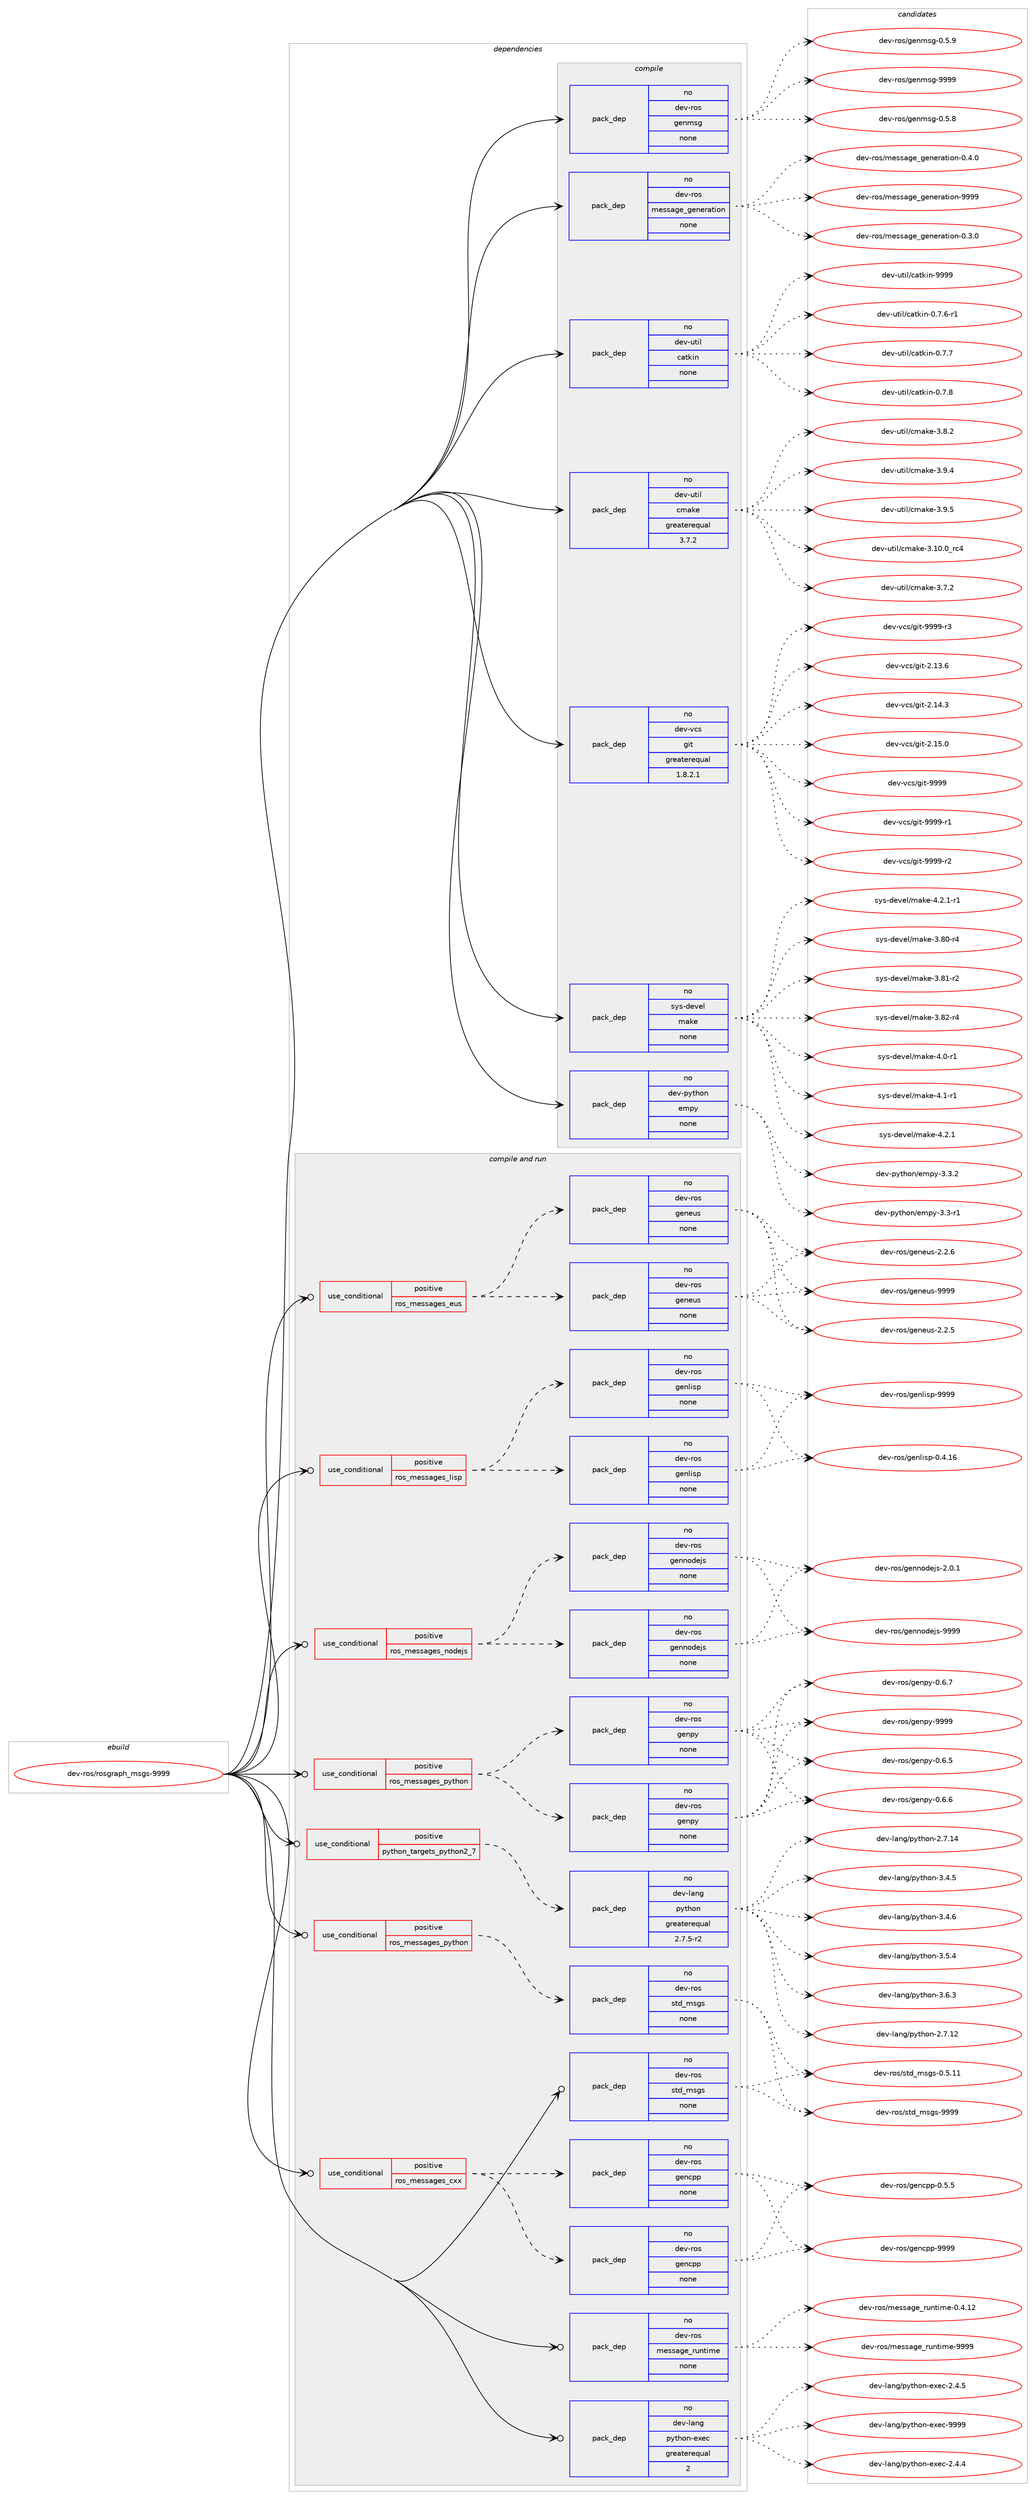 digraph prolog {

# *************
# Graph options
# *************

newrank=true;
concentrate=true;
compound=true;
graph [rankdir=LR,fontname=Helvetica,fontsize=10,ranksep=1.5];#, ranksep=2.5, nodesep=0.2];
edge  [arrowhead=vee];
node  [fontname=Helvetica,fontsize=10];

# **********
# The ebuild
# **********

subgraph cluster_leftcol {
color=gray;
rank=same;
label=<<i>ebuild</i>>;
id [label="dev-ros/rosgraph_msgs-9999", color=red, width=4, href="../dev-ros/rosgraph_msgs-9999.svg"];
}

# ****************
# The dependencies
# ****************

subgraph cluster_midcol {
color=gray;
label=<<i>dependencies</i>>;
subgraph cluster_compile {
fillcolor="#eeeeee";
style=filled;
label=<<i>compile</i>>;
subgraph pack159233 {
dependency209862 [label=<<TABLE BORDER="0" CELLBORDER="1" CELLSPACING="0" CELLPADDING="4" WIDTH="220"><TR><TD ROWSPAN="6" CELLPADDING="30">pack_dep</TD></TR><TR><TD WIDTH="110">no</TD></TR><TR><TD>dev-python</TD></TR><TR><TD>empy</TD></TR><TR><TD>none</TD></TR><TR><TD></TD></TR></TABLE>>, shape=none, color=blue];
}
id:e -> dependency209862:w [weight=20,style="solid",arrowhead="vee"];
subgraph pack159234 {
dependency209863 [label=<<TABLE BORDER="0" CELLBORDER="1" CELLSPACING="0" CELLPADDING="4" WIDTH="220"><TR><TD ROWSPAN="6" CELLPADDING="30">pack_dep</TD></TR><TR><TD WIDTH="110">no</TD></TR><TR><TD>dev-ros</TD></TR><TR><TD>genmsg</TD></TR><TR><TD>none</TD></TR><TR><TD></TD></TR></TABLE>>, shape=none, color=blue];
}
id:e -> dependency209863:w [weight=20,style="solid",arrowhead="vee"];
subgraph pack159235 {
dependency209864 [label=<<TABLE BORDER="0" CELLBORDER="1" CELLSPACING="0" CELLPADDING="4" WIDTH="220"><TR><TD ROWSPAN="6" CELLPADDING="30">pack_dep</TD></TR><TR><TD WIDTH="110">no</TD></TR><TR><TD>dev-ros</TD></TR><TR><TD>message_generation</TD></TR><TR><TD>none</TD></TR><TR><TD></TD></TR></TABLE>>, shape=none, color=blue];
}
id:e -> dependency209864:w [weight=20,style="solid",arrowhead="vee"];
subgraph pack159236 {
dependency209865 [label=<<TABLE BORDER="0" CELLBORDER="1" CELLSPACING="0" CELLPADDING="4" WIDTH="220"><TR><TD ROWSPAN="6" CELLPADDING="30">pack_dep</TD></TR><TR><TD WIDTH="110">no</TD></TR><TR><TD>dev-util</TD></TR><TR><TD>catkin</TD></TR><TR><TD>none</TD></TR><TR><TD></TD></TR></TABLE>>, shape=none, color=blue];
}
id:e -> dependency209865:w [weight=20,style="solid",arrowhead="vee"];
subgraph pack159237 {
dependency209866 [label=<<TABLE BORDER="0" CELLBORDER="1" CELLSPACING="0" CELLPADDING="4" WIDTH="220"><TR><TD ROWSPAN="6" CELLPADDING="30">pack_dep</TD></TR><TR><TD WIDTH="110">no</TD></TR><TR><TD>dev-util</TD></TR><TR><TD>cmake</TD></TR><TR><TD>greaterequal</TD></TR><TR><TD>3.7.2</TD></TR></TABLE>>, shape=none, color=blue];
}
id:e -> dependency209866:w [weight=20,style="solid",arrowhead="vee"];
subgraph pack159238 {
dependency209867 [label=<<TABLE BORDER="0" CELLBORDER="1" CELLSPACING="0" CELLPADDING="4" WIDTH="220"><TR><TD ROWSPAN="6" CELLPADDING="30">pack_dep</TD></TR><TR><TD WIDTH="110">no</TD></TR><TR><TD>dev-vcs</TD></TR><TR><TD>git</TD></TR><TR><TD>greaterequal</TD></TR><TR><TD>1.8.2.1</TD></TR></TABLE>>, shape=none, color=blue];
}
id:e -> dependency209867:w [weight=20,style="solid",arrowhead="vee"];
subgraph pack159239 {
dependency209868 [label=<<TABLE BORDER="0" CELLBORDER="1" CELLSPACING="0" CELLPADDING="4" WIDTH="220"><TR><TD ROWSPAN="6" CELLPADDING="30">pack_dep</TD></TR><TR><TD WIDTH="110">no</TD></TR><TR><TD>sys-devel</TD></TR><TR><TD>make</TD></TR><TR><TD>none</TD></TR><TR><TD></TD></TR></TABLE>>, shape=none, color=blue];
}
id:e -> dependency209868:w [weight=20,style="solid",arrowhead="vee"];
}
subgraph cluster_compileandrun {
fillcolor="#eeeeee";
style=filled;
label=<<i>compile and run</i>>;
subgraph cond46642 {
dependency209869 [label=<<TABLE BORDER="0" CELLBORDER="1" CELLSPACING="0" CELLPADDING="4"><TR><TD ROWSPAN="3" CELLPADDING="10">use_conditional</TD></TR><TR><TD>positive</TD></TR><TR><TD>python_targets_python2_7</TD></TR></TABLE>>, shape=none, color=red];
subgraph pack159240 {
dependency209870 [label=<<TABLE BORDER="0" CELLBORDER="1" CELLSPACING="0" CELLPADDING="4" WIDTH="220"><TR><TD ROWSPAN="6" CELLPADDING="30">pack_dep</TD></TR><TR><TD WIDTH="110">no</TD></TR><TR><TD>dev-lang</TD></TR><TR><TD>python</TD></TR><TR><TD>greaterequal</TD></TR><TR><TD>2.7.5-r2</TD></TR></TABLE>>, shape=none, color=blue];
}
dependency209869:e -> dependency209870:w [weight=20,style="dashed",arrowhead="vee"];
}
id:e -> dependency209869:w [weight=20,style="solid",arrowhead="odotvee"];
subgraph cond46643 {
dependency209871 [label=<<TABLE BORDER="0" CELLBORDER="1" CELLSPACING="0" CELLPADDING="4"><TR><TD ROWSPAN="3" CELLPADDING="10">use_conditional</TD></TR><TR><TD>positive</TD></TR><TR><TD>ros_messages_cxx</TD></TR></TABLE>>, shape=none, color=red];
subgraph pack159241 {
dependency209872 [label=<<TABLE BORDER="0" CELLBORDER="1" CELLSPACING="0" CELLPADDING="4" WIDTH="220"><TR><TD ROWSPAN="6" CELLPADDING="30">pack_dep</TD></TR><TR><TD WIDTH="110">no</TD></TR><TR><TD>dev-ros</TD></TR><TR><TD>gencpp</TD></TR><TR><TD>none</TD></TR><TR><TD></TD></TR></TABLE>>, shape=none, color=blue];
}
dependency209871:e -> dependency209872:w [weight=20,style="dashed",arrowhead="vee"];
subgraph pack159242 {
dependency209873 [label=<<TABLE BORDER="0" CELLBORDER="1" CELLSPACING="0" CELLPADDING="4" WIDTH="220"><TR><TD ROWSPAN="6" CELLPADDING="30">pack_dep</TD></TR><TR><TD WIDTH="110">no</TD></TR><TR><TD>dev-ros</TD></TR><TR><TD>gencpp</TD></TR><TR><TD>none</TD></TR><TR><TD></TD></TR></TABLE>>, shape=none, color=blue];
}
dependency209871:e -> dependency209873:w [weight=20,style="dashed",arrowhead="vee"];
}
id:e -> dependency209871:w [weight=20,style="solid",arrowhead="odotvee"];
subgraph cond46644 {
dependency209874 [label=<<TABLE BORDER="0" CELLBORDER="1" CELLSPACING="0" CELLPADDING="4"><TR><TD ROWSPAN="3" CELLPADDING="10">use_conditional</TD></TR><TR><TD>positive</TD></TR><TR><TD>ros_messages_eus</TD></TR></TABLE>>, shape=none, color=red];
subgraph pack159243 {
dependency209875 [label=<<TABLE BORDER="0" CELLBORDER="1" CELLSPACING="0" CELLPADDING="4" WIDTH="220"><TR><TD ROWSPAN="6" CELLPADDING="30">pack_dep</TD></TR><TR><TD WIDTH="110">no</TD></TR><TR><TD>dev-ros</TD></TR><TR><TD>geneus</TD></TR><TR><TD>none</TD></TR><TR><TD></TD></TR></TABLE>>, shape=none, color=blue];
}
dependency209874:e -> dependency209875:w [weight=20,style="dashed",arrowhead="vee"];
subgraph pack159244 {
dependency209876 [label=<<TABLE BORDER="0" CELLBORDER="1" CELLSPACING="0" CELLPADDING="4" WIDTH="220"><TR><TD ROWSPAN="6" CELLPADDING="30">pack_dep</TD></TR><TR><TD WIDTH="110">no</TD></TR><TR><TD>dev-ros</TD></TR><TR><TD>geneus</TD></TR><TR><TD>none</TD></TR><TR><TD></TD></TR></TABLE>>, shape=none, color=blue];
}
dependency209874:e -> dependency209876:w [weight=20,style="dashed",arrowhead="vee"];
}
id:e -> dependency209874:w [weight=20,style="solid",arrowhead="odotvee"];
subgraph cond46645 {
dependency209877 [label=<<TABLE BORDER="0" CELLBORDER="1" CELLSPACING="0" CELLPADDING="4"><TR><TD ROWSPAN="3" CELLPADDING="10">use_conditional</TD></TR><TR><TD>positive</TD></TR><TR><TD>ros_messages_lisp</TD></TR></TABLE>>, shape=none, color=red];
subgraph pack159245 {
dependency209878 [label=<<TABLE BORDER="0" CELLBORDER="1" CELLSPACING="0" CELLPADDING="4" WIDTH="220"><TR><TD ROWSPAN="6" CELLPADDING="30">pack_dep</TD></TR><TR><TD WIDTH="110">no</TD></TR><TR><TD>dev-ros</TD></TR><TR><TD>genlisp</TD></TR><TR><TD>none</TD></TR><TR><TD></TD></TR></TABLE>>, shape=none, color=blue];
}
dependency209877:e -> dependency209878:w [weight=20,style="dashed",arrowhead="vee"];
subgraph pack159246 {
dependency209879 [label=<<TABLE BORDER="0" CELLBORDER="1" CELLSPACING="0" CELLPADDING="4" WIDTH="220"><TR><TD ROWSPAN="6" CELLPADDING="30">pack_dep</TD></TR><TR><TD WIDTH="110">no</TD></TR><TR><TD>dev-ros</TD></TR><TR><TD>genlisp</TD></TR><TR><TD>none</TD></TR><TR><TD></TD></TR></TABLE>>, shape=none, color=blue];
}
dependency209877:e -> dependency209879:w [weight=20,style="dashed",arrowhead="vee"];
}
id:e -> dependency209877:w [weight=20,style="solid",arrowhead="odotvee"];
subgraph cond46646 {
dependency209880 [label=<<TABLE BORDER="0" CELLBORDER="1" CELLSPACING="0" CELLPADDING="4"><TR><TD ROWSPAN="3" CELLPADDING="10">use_conditional</TD></TR><TR><TD>positive</TD></TR><TR><TD>ros_messages_nodejs</TD></TR></TABLE>>, shape=none, color=red];
subgraph pack159247 {
dependency209881 [label=<<TABLE BORDER="0" CELLBORDER="1" CELLSPACING="0" CELLPADDING="4" WIDTH="220"><TR><TD ROWSPAN="6" CELLPADDING="30">pack_dep</TD></TR><TR><TD WIDTH="110">no</TD></TR><TR><TD>dev-ros</TD></TR><TR><TD>gennodejs</TD></TR><TR><TD>none</TD></TR><TR><TD></TD></TR></TABLE>>, shape=none, color=blue];
}
dependency209880:e -> dependency209881:w [weight=20,style="dashed",arrowhead="vee"];
subgraph pack159248 {
dependency209882 [label=<<TABLE BORDER="0" CELLBORDER="1" CELLSPACING="0" CELLPADDING="4" WIDTH="220"><TR><TD ROWSPAN="6" CELLPADDING="30">pack_dep</TD></TR><TR><TD WIDTH="110">no</TD></TR><TR><TD>dev-ros</TD></TR><TR><TD>gennodejs</TD></TR><TR><TD>none</TD></TR><TR><TD></TD></TR></TABLE>>, shape=none, color=blue];
}
dependency209880:e -> dependency209882:w [weight=20,style="dashed",arrowhead="vee"];
}
id:e -> dependency209880:w [weight=20,style="solid",arrowhead="odotvee"];
subgraph cond46647 {
dependency209883 [label=<<TABLE BORDER="0" CELLBORDER="1" CELLSPACING="0" CELLPADDING="4"><TR><TD ROWSPAN="3" CELLPADDING="10">use_conditional</TD></TR><TR><TD>positive</TD></TR><TR><TD>ros_messages_python</TD></TR></TABLE>>, shape=none, color=red];
subgraph pack159249 {
dependency209884 [label=<<TABLE BORDER="0" CELLBORDER="1" CELLSPACING="0" CELLPADDING="4" WIDTH="220"><TR><TD ROWSPAN="6" CELLPADDING="30">pack_dep</TD></TR><TR><TD WIDTH="110">no</TD></TR><TR><TD>dev-ros</TD></TR><TR><TD>genpy</TD></TR><TR><TD>none</TD></TR><TR><TD></TD></TR></TABLE>>, shape=none, color=blue];
}
dependency209883:e -> dependency209884:w [weight=20,style="dashed",arrowhead="vee"];
subgraph pack159250 {
dependency209885 [label=<<TABLE BORDER="0" CELLBORDER="1" CELLSPACING="0" CELLPADDING="4" WIDTH="220"><TR><TD ROWSPAN="6" CELLPADDING="30">pack_dep</TD></TR><TR><TD WIDTH="110">no</TD></TR><TR><TD>dev-ros</TD></TR><TR><TD>genpy</TD></TR><TR><TD>none</TD></TR><TR><TD></TD></TR></TABLE>>, shape=none, color=blue];
}
dependency209883:e -> dependency209885:w [weight=20,style="dashed",arrowhead="vee"];
}
id:e -> dependency209883:w [weight=20,style="solid",arrowhead="odotvee"];
subgraph cond46648 {
dependency209886 [label=<<TABLE BORDER="0" CELLBORDER="1" CELLSPACING="0" CELLPADDING="4"><TR><TD ROWSPAN="3" CELLPADDING="10">use_conditional</TD></TR><TR><TD>positive</TD></TR><TR><TD>ros_messages_python</TD></TR></TABLE>>, shape=none, color=red];
subgraph pack159251 {
dependency209887 [label=<<TABLE BORDER="0" CELLBORDER="1" CELLSPACING="0" CELLPADDING="4" WIDTH="220"><TR><TD ROWSPAN="6" CELLPADDING="30">pack_dep</TD></TR><TR><TD WIDTH="110">no</TD></TR><TR><TD>dev-ros</TD></TR><TR><TD>std_msgs</TD></TR><TR><TD>none</TD></TR><TR><TD></TD></TR></TABLE>>, shape=none, color=blue];
}
dependency209886:e -> dependency209887:w [weight=20,style="dashed",arrowhead="vee"];
}
id:e -> dependency209886:w [weight=20,style="solid",arrowhead="odotvee"];
subgraph pack159252 {
dependency209888 [label=<<TABLE BORDER="0" CELLBORDER="1" CELLSPACING="0" CELLPADDING="4" WIDTH="220"><TR><TD ROWSPAN="6" CELLPADDING="30">pack_dep</TD></TR><TR><TD WIDTH="110">no</TD></TR><TR><TD>dev-lang</TD></TR><TR><TD>python-exec</TD></TR><TR><TD>greaterequal</TD></TR><TR><TD>2</TD></TR></TABLE>>, shape=none, color=blue];
}
id:e -> dependency209888:w [weight=20,style="solid",arrowhead="odotvee"];
subgraph pack159253 {
dependency209889 [label=<<TABLE BORDER="0" CELLBORDER="1" CELLSPACING="0" CELLPADDING="4" WIDTH="220"><TR><TD ROWSPAN="6" CELLPADDING="30">pack_dep</TD></TR><TR><TD WIDTH="110">no</TD></TR><TR><TD>dev-ros</TD></TR><TR><TD>message_runtime</TD></TR><TR><TD>none</TD></TR><TR><TD></TD></TR></TABLE>>, shape=none, color=blue];
}
id:e -> dependency209889:w [weight=20,style="solid",arrowhead="odotvee"];
subgraph pack159254 {
dependency209890 [label=<<TABLE BORDER="0" CELLBORDER="1" CELLSPACING="0" CELLPADDING="4" WIDTH="220"><TR><TD ROWSPAN="6" CELLPADDING="30">pack_dep</TD></TR><TR><TD WIDTH="110">no</TD></TR><TR><TD>dev-ros</TD></TR><TR><TD>std_msgs</TD></TR><TR><TD>none</TD></TR><TR><TD></TD></TR></TABLE>>, shape=none, color=blue];
}
id:e -> dependency209890:w [weight=20,style="solid",arrowhead="odotvee"];
}
subgraph cluster_run {
fillcolor="#eeeeee";
style=filled;
label=<<i>run</i>>;
}
}

# **************
# The candidates
# **************

subgraph cluster_choices {
rank=same;
color=gray;
label=<<i>candidates</i>>;

subgraph choice159233 {
color=black;
nodesep=1;
choice1001011184511212111610411111047101109112121455146514511449 [label="dev-python/empy-3.3-r1", color=red, width=4,href="../dev-python/empy-3.3-r1.svg"];
choice1001011184511212111610411111047101109112121455146514650 [label="dev-python/empy-3.3.2", color=red, width=4,href="../dev-python/empy-3.3.2.svg"];
dependency209862:e -> choice1001011184511212111610411111047101109112121455146514511449:w [style=dotted,weight="100"];
dependency209862:e -> choice1001011184511212111610411111047101109112121455146514650:w [style=dotted,weight="100"];
}
subgraph choice159234 {
color=black;
nodesep=1;
choice1001011184511411111547103101110109115103454846534656 [label="dev-ros/genmsg-0.5.8", color=red, width=4,href="../dev-ros/genmsg-0.5.8.svg"];
choice1001011184511411111547103101110109115103454846534657 [label="dev-ros/genmsg-0.5.9", color=red, width=4,href="../dev-ros/genmsg-0.5.9.svg"];
choice10010111845114111115471031011101091151034557575757 [label="dev-ros/genmsg-9999", color=red, width=4,href="../dev-ros/genmsg-9999.svg"];
dependency209863:e -> choice1001011184511411111547103101110109115103454846534656:w [style=dotted,weight="100"];
dependency209863:e -> choice1001011184511411111547103101110109115103454846534657:w [style=dotted,weight="100"];
dependency209863:e -> choice10010111845114111115471031011101091151034557575757:w [style=dotted,weight="100"];
}
subgraph choice159235 {
color=black;
nodesep=1;
choice1001011184511411111547109101115115971031019510310111010111497116105111110454846514648 [label="dev-ros/message_generation-0.3.0", color=red, width=4,href="../dev-ros/message_generation-0.3.0.svg"];
choice1001011184511411111547109101115115971031019510310111010111497116105111110454846524648 [label="dev-ros/message_generation-0.4.0", color=red, width=4,href="../dev-ros/message_generation-0.4.0.svg"];
choice10010111845114111115471091011151159710310195103101110101114971161051111104557575757 [label="dev-ros/message_generation-9999", color=red, width=4,href="../dev-ros/message_generation-9999.svg"];
dependency209864:e -> choice1001011184511411111547109101115115971031019510310111010111497116105111110454846514648:w [style=dotted,weight="100"];
dependency209864:e -> choice1001011184511411111547109101115115971031019510310111010111497116105111110454846524648:w [style=dotted,weight="100"];
dependency209864:e -> choice10010111845114111115471091011151159710310195103101110101114971161051111104557575757:w [style=dotted,weight="100"];
}
subgraph choice159236 {
color=black;
nodesep=1;
choice100101118451171161051084799971161071051104548465546544511449 [label="dev-util/catkin-0.7.6-r1", color=red, width=4,href="../dev-util/catkin-0.7.6-r1.svg"];
choice10010111845117116105108479997116107105110454846554655 [label="dev-util/catkin-0.7.7", color=red, width=4,href="../dev-util/catkin-0.7.7.svg"];
choice10010111845117116105108479997116107105110454846554656 [label="dev-util/catkin-0.7.8", color=red, width=4,href="../dev-util/catkin-0.7.8.svg"];
choice100101118451171161051084799971161071051104557575757 [label="dev-util/catkin-9999", color=red, width=4,href="../dev-util/catkin-9999.svg"];
dependency209865:e -> choice100101118451171161051084799971161071051104548465546544511449:w [style=dotted,weight="100"];
dependency209865:e -> choice10010111845117116105108479997116107105110454846554655:w [style=dotted,weight="100"];
dependency209865:e -> choice10010111845117116105108479997116107105110454846554656:w [style=dotted,weight="100"];
dependency209865:e -> choice100101118451171161051084799971161071051104557575757:w [style=dotted,weight="100"];
}
subgraph choice159237 {
color=black;
nodesep=1;
choice1001011184511711610510847991099710710145514649484648951149952 [label="dev-util/cmake-3.10.0_rc4", color=red, width=4,href="../dev-util/cmake-3.10.0_rc4.svg"];
choice10010111845117116105108479910997107101455146554650 [label="dev-util/cmake-3.7.2", color=red, width=4,href="../dev-util/cmake-3.7.2.svg"];
choice10010111845117116105108479910997107101455146564650 [label="dev-util/cmake-3.8.2", color=red, width=4,href="../dev-util/cmake-3.8.2.svg"];
choice10010111845117116105108479910997107101455146574652 [label="dev-util/cmake-3.9.4", color=red, width=4,href="../dev-util/cmake-3.9.4.svg"];
choice10010111845117116105108479910997107101455146574653 [label="dev-util/cmake-3.9.5", color=red, width=4,href="../dev-util/cmake-3.9.5.svg"];
dependency209866:e -> choice1001011184511711610510847991099710710145514649484648951149952:w [style=dotted,weight="100"];
dependency209866:e -> choice10010111845117116105108479910997107101455146554650:w [style=dotted,weight="100"];
dependency209866:e -> choice10010111845117116105108479910997107101455146564650:w [style=dotted,weight="100"];
dependency209866:e -> choice10010111845117116105108479910997107101455146574652:w [style=dotted,weight="100"];
dependency209866:e -> choice10010111845117116105108479910997107101455146574653:w [style=dotted,weight="100"];
}
subgraph choice159238 {
color=black;
nodesep=1;
choice10010111845118991154710310511645504649514654 [label="dev-vcs/git-2.13.6", color=red, width=4,href="../dev-vcs/git-2.13.6.svg"];
choice10010111845118991154710310511645504649524651 [label="dev-vcs/git-2.14.3", color=red, width=4,href="../dev-vcs/git-2.14.3.svg"];
choice10010111845118991154710310511645504649534648 [label="dev-vcs/git-2.15.0", color=red, width=4,href="../dev-vcs/git-2.15.0.svg"];
choice1001011184511899115471031051164557575757 [label="dev-vcs/git-9999", color=red, width=4,href="../dev-vcs/git-9999.svg"];
choice10010111845118991154710310511645575757574511449 [label="dev-vcs/git-9999-r1", color=red, width=4,href="../dev-vcs/git-9999-r1.svg"];
choice10010111845118991154710310511645575757574511450 [label="dev-vcs/git-9999-r2", color=red, width=4,href="../dev-vcs/git-9999-r2.svg"];
choice10010111845118991154710310511645575757574511451 [label="dev-vcs/git-9999-r3", color=red, width=4,href="../dev-vcs/git-9999-r3.svg"];
dependency209867:e -> choice10010111845118991154710310511645504649514654:w [style=dotted,weight="100"];
dependency209867:e -> choice10010111845118991154710310511645504649524651:w [style=dotted,weight="100"];
dependency209867:e -> choice10010111845118991154710310511645504649534648:w [style=dotted,weight="100"];
dependency209867:e -> choice1001011184511899115471031051164557575757:w [style=dotted,weight="100"];
dependency209867:e -> choice10010111845118991154710310511645575757574511449:w [style=dotted,weight="100"];
dependency209867:e -> choice10010111845118991154710310511645575757574511450:w [style=dotted,weight="100"];
dependency209867:e -> choice10010111845118991154710310511645575757574511451:w [style=dotted,weight="100"];
}
subgraph choice159239 {
color=black;
nodesep=1;
choice11512111545100101118101108471099710710145514656484511452 [label="sys-devel/make-3.80-r4", color=red, width=4,href="../sys-devel/make-3.80-r4.svg"];
choice11512111545100101118101108471099710710145514656494511450 [label="sys-devel/make-3.81-r2", color=red, width=4,href="../sys-devel/make-3.81-r2.svg"];
choice11512111545100101118101108471099710710145514656504511452 [label="sys-devel/make-3.82-r4", color=red, width=4,href="../sys-devel/make-3.82-r4.svg"];
choice115121115451001011181011084710997107101455246484511449 [label="sys-devel/make-4.0-r1", color=red, width=4,href="../sys-devel/make-4.0-r1.svg"];
choice115121115451001011181011084710997107101455246494511449 [label="sys-devel/make-4.1-r1", color=red, width=4,href="../sys-devel/make-4.1-r1.svg"];
choice115121115451001011181011084710997107101455246504649 [label="sys-devel/make-4.2.1", color=red, width=4,href="../sys-devel/make-4.2.1.svg"];
choice1151211154510010111810110847109971071014552465046494511449 [label="sys-devel/make-4.2.1-r1", color=red, width=4,href="../sys-devel/make-4.2.1-r1.svg"];
dependency209868:e -> choice11512111545100101118101108471099710710145514656484511452:w [style=dotted,weight="100"];
dependency209868:e -> choice11512111545100101118101108471099710710145514656494511450:w [style=dotted,weight="100"];
dependency209868:e -> choice11512111545100101118101108471099710710145514656504511452:w [style=dotted,weight="100"];
dependency209868:e -> choice115121115451001011181011084710997107101455246484511449:w [style=dotted,weight="100"];
dependency209868:e -> choice115121115451001011181011084710997107101455246494511449:w [style=dotted,weight="100"];
dependency209868:e -> choice115121115451001011181011084710997107101455246504649:w [style=dotted,weight="100"];
dependency209868:e -> choice1151211154510010111810110847109971071014552465046494511449:w [style=dotted,weight="100"];
}
subgraph choice159240 {
color=black;
nodesep=1;
choice10010111845108971101034711212111610411111045504655464950 [label="dev-lang/python-2.7.12", color=red, width=4,href="../dev-lang/python-2.7.12.svg"];
choice10010111845108971101034711212111610411111045504655464952 [label="dev-lang/python-2.7.14", color=red, width=4,href="../dev-lang/python-2.7.14.svg"];
choice100101118451089711010347112121116104111110455146524653 [label="dev-lang/python-3.4.5", color=red, width=4,href="../dev-lang/python-3.4.5.svg"];
choice100101118451089711010347112121116104111110455146524654 [label="dev-lang/python-3.4.6", color=red, width=4,href="../dev-lang/python-3.4.6.svg"];
choice100101118451089711010347112121116104111110455146534652 [label="dev-lang/python-3.5.4", color=red, width=4,href="../dev-lang/python-3.5.4.svg"];
choice100101118451089711010347112121116104111110455146544651 [label="dev-lang/python-3.6.3", color=red, width=4,href="../dev-lang/python-3.6.3.svg"];
dependency209870:e -> choice10010111845108971101034711212111610411111045504655464950:w [style=dotted,weight="100"];
dependency209870:e -> choice10010111845108971101034711212111610411111045504655464952:w [style=dotted,weight="100"];
dependency209870:e -> choice100101118451089711010347112121116104111110455146524653:w [style=dotted,weight="100"];
dependency209870:e -> choice100101118451089711010347112121116104111110455146524654:w [style=dotted,weight="100"];
dependency209870:e -> choice100101118451089711010347112121116104111110455146534652:w [style=dotted,weight="100"];
dependency209870:e -> choice100101118451089711010347112121116104111110455146544651:w [style=dotted,weight="100"];
}
subgraph choice159241 {
color=black;
nodesep=1;
choice100101118451141111154710310111099112112454846534653 [label="dev-ros/gencpp-0.5.5", color=red, width=4,href="../dev-ros/gencpp-0.5.5.svg"];
choice1001011184511411111547103101110991121124557575757 [label="dev-ros/gencpp-9999", color=red, width=4,href="../dev-ros/gencpp-9999.svg"];
dependency209872:e -> choice100101118451141111154710310111099112112454846534653:w [style=dotted,weight="100"];
dependency209872:e -> choice1001011184511411111547103101110991121124557575757:w [style=dotted,weight="100"];
}
subgraph choice159242 {
color=black;
nodesep=1;
choice100101118451141111154710310111099112112454846534653 [label="dev-ros/gencpp-0.5.5", color=red, width=4,href="../dev-ros/gencpp-0.5.5.svg"];
choice1001011184511411111547103101110991121124557575757 [label="dev-ros/gencpp-9999", color=red, width=4,href="../dev-ros/gencpp-9999.svg"];
dependency209873:e -> choice100101118451141111154710310111099112112454846534653:w [style=dotted,weight="100"];
dependency209873:e -> choice1001011184511411111547103101110991121124557575757:w [style=dotted,weight="100"];
}
subgraph choice159243 {
color=black;
nodesep=1;
choice1001011184511411111547103101110101117115455046504653 [label="dev-ros/geneus-2.2.5", color=red, width=4,href="../dev-ros/geneus-2.2.5.svg"];
choice1001011184511411111547103101110101117115455046504654 [label="dev-ros/geneus-2.2.6", color=red, width=4,href="../dev-ros/geneus-2.2.6.svg"];
choice10010111845114111115471031011101011171154557575757 [label="dev-ros/geneus-9999", color=red, width=4,href="../dev-ros/geneus-9999.svg"];
dependency209875:e -> choice1001011184511411111547103101110101117115455046504653:w [style=dotted,weight="100"];
dependency209875:e -> choice1001011184511411111547103101110101117115455046504654:w [style=dotted,weight="100"];
dependency209875:e -> choice10010111845114111115471031011101011171154557575757:w [style=dotted,weight="100"];
}
subgraph choice159244 {
color=black;
nodesep=1;
choice1001011184511411111547103101110101117115455046504653 [label="dev-ros/geneus-2.2.5", color=red, width=4,href="../dev-ros/geneus-2.2.5.svg"];
choice1001011184511411111547103101110101117115455046504654 [label="dev-ros/geneus-2.2.6", color=red, width=4,href="../dev-ros/geneus-2.2.6.svg"];
choice10010111845114111115471031011101011171154557575757 [label="dev-ros/geneus-9999", color=red, width=4,href="../dev-ros/geneus-9999.svg"];
dependency209876:e -> choice1001011184511411111547103101110101117115455046504653:w [style=dotted,weight="100"];
dependency209876:e -> choice1001011184511411111547103101110101117115455046504654:w [style=dotted,weight="100"];
dependency209876:e -> choice10010111845114111115471031011101011171154557575757:w [style=dotted,weight="100"];
}
subgraph choice159245 {
color=black;
nodesep=1;
choice100101118451141111154710310111010810511511245484652464954 [label="dev-ros/genlisp-0.4.16", color=red, width=4,href="../dev-ros/genlisp-0.4.16.svg"];
choice10010111845114111115471031011101081051151124557575757 [label="dev-ros/genlisp-9999", color=red, width=4,href="../dev-ros/genlisp-9999.svg"];
dependency209878:e -> choice100101118451141111154710310111010810511511245484652464954:w [style=dotted,weight="100"];
dependency209878:e -> choice10010111845114111115471031011101081051151124557575757:w [style=dotted,weight="100"];
}
subgraph choice159246 {
color=black;
nodesep=1;
choice100101118451141111154710310111010810511511245484652464954 [label="dev-ros/genlisp-0.4.16", color=red, width=4,href="../dev-ros/genlisp-0.4.16.svg"];
choice10010111845114111115471031011101081051151124557575757 [label="dev-ros/genlisp-9999", color=red, width=4,href="../dev-ros/genlisp-9999.svg"];
dependency209879:e -> choice100101118451141111154710310111010810511511245484652464954:w [style=dotted,weight="100"];
dependency209879:e -> choice10010111845114111115471031011101081051151124557575757:w [style=dotted,weight="100"];
}
subgraph choice159247 {
color=black;
nodesep=1;
choice1001011184511411111547103101110110111100101106115455046484649 [label="dev-ros/gennodejs-2.0.1", color=red, width=4,href="../dev-ros/gennodejs-2.0.1.svg"];
choice10010111845114111115471031011101101111001011061154557575757 [label="dev-ros/gennodejs-9999", color=red, width=4,href="../dev-ros/gennodejs-9999.svg"];
dependency209881:e -> choice1001011184511411111547103101110110111100101106115455046484649:w [style=dotted,weight="100"];
dependency209881:e -> choice10010111845114111115471031011101101111001011061154557575757:w [style=dotted,weight="100"];
}
subgraph choice159248 {
color=black;
nodesep=1;
choice1001011184511411111547103101110110111100101106115455046484649 [label="dev-ros/gennodejs-2.0.1", color=red, width=4,href="../dev-ros/gennodejs-2.0.1.svg"];
choice10010111845114111115471031011101101111001011061154557575757 [label="dev-ros/gennodejs-9999", color=red, width=4,href="../dev-ros/gennodejs-9999.svg"];
dependency209882:e -> choice1001011184511411111547103101110110111100101106115455046484649:w [style=dotted,weight="100"];
dependency209882:e -> choice10010111845114111115471031011101101111001011061154557575757:w [style=dotted,weight="100"];
}
subgraph choice159249 {
color=black;
nodesep=1;
choice1001011184511411111547103101110112121454846544653 [label="dev-ros/genpy-0.6.5", color=red, width=4,href="../dev-ros/genpy-0.6.5.svg"];
choice1001011184511411111547103101110112121454846544654 [label="dev-ros/genpy-0.6.6", color=red, width=4,href="../dev-ros/genpy-0.6.6.svg"];
choice1001011184511411111547103101110112121454846544655 [label="dev-ros/genpy-0.6.7", color=red, width=4,href="../dev-ros/genpy-0.6.7.svg"];
choice10010111845114111115471031011101121214557575757 [label="dev-ros/genpy-9999", color=red, width=4,href="../dev-ros/genpy-9999.svg"];
dependency209884:e -> choice1001011184511411111547103101110112121454846544653:w [style=dotted,weight="100"];
dependency209884:e -> choice1001011184511411111547103101110112121454846544654:w [style=dotted,weight="100"];
dependency209884:e -> choice1001011184511411111547103101110112121454846544655:w [style=dotted,weight="100"];
dependency209884:e -> choice10010111845114111115471031011101121214557575757:w [style=dotted,weight="100"];
}
subgraph choice159250 {
color=black;
nodesep=1;
choice1001011184511411111547103101110112121454846544653 [label="dev-ros/genpy-0.6.5", color=red, width=4,href="../dev-ros/genpy-0.6.5.svg"];
choice1001011184511411111547103101110112121454846544654 [label="dev-ros/genpy-0.6.6", color=red, width=4,href="../dev-ros/genpy-0.6.6.svg"];
choice1001011184511411111547103101110112121454846544655 [label="dev-ros/genpy-0.6.7", color=red, width=4,href="../dev-ros/genpy-0.6.7.svg"];
choice10010111845114111115471031011101121214557575757 [label="dev-ros/genpy-9999", color=red, width=4,href="../dev-ros/genpy-9999.svg"];
dependency209885:e -> choice1001011184511411111547103101110112121454846544653:w [style=dotted,weight="100"];
dependency209885:e -> choice1001011184511411111547103101110112121454846544654:w [style=dotted,weight="100"];
dependency209885:e -> choice1001011184511411111547103101110112121454846544655:w [style=dotted,weight="100"];
dependency209885:e -> choice10010111845114111115471031011101121214557575757:w [style=dotted,weight="100"];
}
subgraph choice159251 {
color=black;
nodesep=1;
choice10010111845114111115471151161009510911510311545484653464949 [label="dev-ros/std_msgs-0.5.11", color=red, width=4,href="../dev-ros/std_msgs-0.5.11.svg"];
choice1001011184511411111547115116100951091151031154557575757 [label="dev-ros/std_msgs-9999", color=red, width=4,href="../dev-ros/std_msgs-9999.svg"];
dependency209887:e -> choice10010111845114111115471151161009510911510311545484653464949:w [style=dotted,weight="100"];
dependency209887:e -> choice1001011184511411111547115116100951091151031154557575757:w [style=dotted,weight="100"];
}
subgraph choice159252 {
color=black;
nodesep=1;
choice1001011184510897110103471121211161041111104510112010199455046524652 [label="dev-lang/python-exec-2.4.4", color=red, width=4,href="../dev-lang/python-exec-2.4.4.svg"];
choice1001011184510897110103471121211161041111104510112010199455046524653 [label="dev-lang/python-exec-2.4.5", color=red, width=4,href="../dev-lang/python-exec-2.4.5.svg"];
choice10010111845108971101034711212111610411111045101120101994557575757 [label="dev-lang/python-exec-9999", color=red, width=4,href="../dev-lang/python-exec-9999.svg"];
dependency209888:e -> choice1001011184510897110103471121211161041111104510112010199455046524652:w [style=dotted,weight="100"];
dependency209888:e -> choice1001011184510897110103471121211161041111104510112010199455046524653:w [style=dotted,weight="100"];
dependency209888:e -> choice10010111845108971101034711212111610411111045101120101994557575757:w [style=dotted,weight="100"];
}
subgraph choice159253 {
color=black;
nodesep=1;
choice1001011184511411111547109101115115971031019511411711011610510910145484652464950 [label="dev-ros/message_runtime-0.4.12", color=red, width=4,href="../dev-ros/message_runtime-0.4.12.svg"];
choice100101118451141111154710910111511597103101951141171101161051091014557575757 [label="dev-ros/message_runtime-9999", color=red, width=4,href="../dev-ros/message_runtime-9999.svg"];
dependency209889:e -> choice1001011184511411111547109101115115971031019511411711011610510910145484652464950:w [style=dotted,weight="100"];
dependency209889:e -> choice100101118451141111154710910111511597103101951141171101161051091014557575757:w [style=dotted,weight="100"];
}
subgraph choice159254 {
color=black;
nodesep=1;
choice10010111845114111115471151161009510911510311545484653464949 [label="dev-ros/std_msgs-0.5.11", color=red, width=4,href="../dev-ros/std_msgs-0.5.11.svg"];
choice1001011184511411111547115116100951091151031154557575757 [label="dev-ros/std_msgs-9999", color=red, width=4,href="../dev-ros/std_msgs-9999.svg"];
dependency209890:e -> choice10010111845114111115471151161009510911510311545484653464949:w [style=dotted,weight="100"];
dependency209890:e -> choice1001011184511411111547115116100951091151031154557575757:w [style=dotted,weight="100"];
}
}

}
